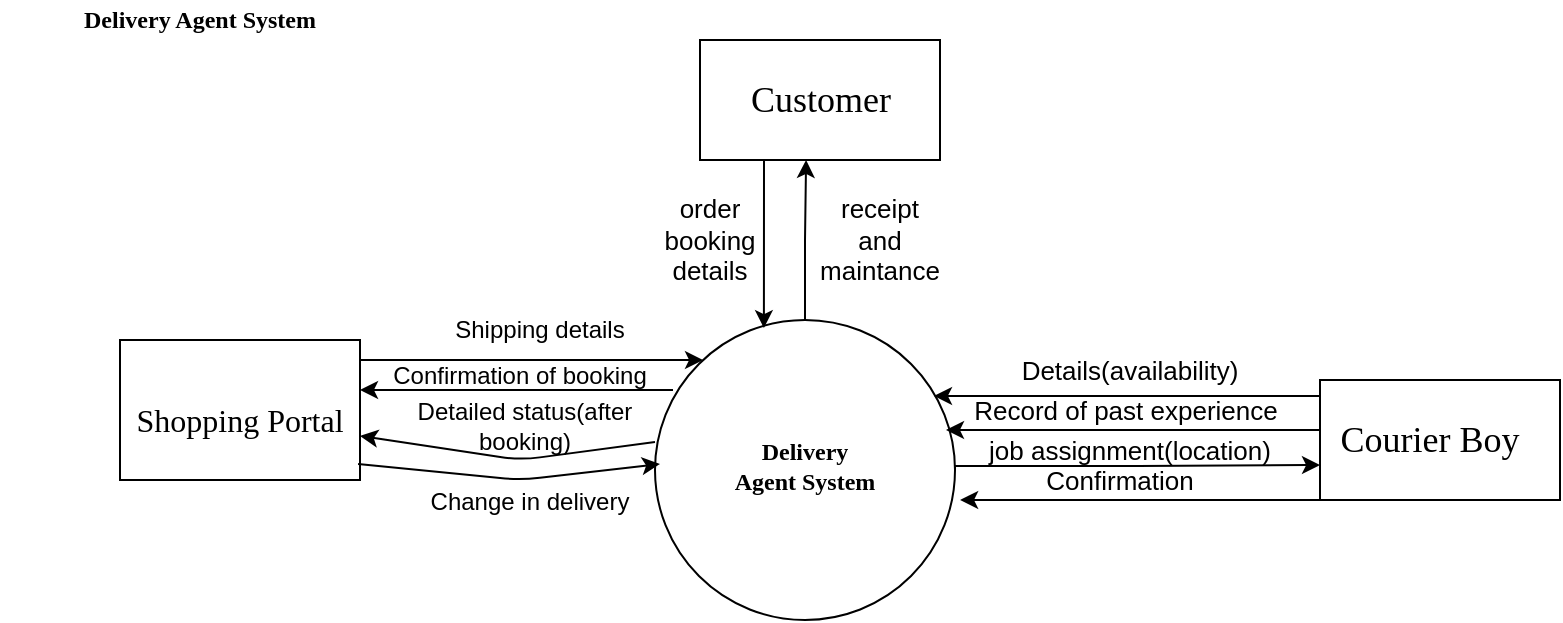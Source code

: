 <mxfile version="12.6.6" type="github"><diagram id="Pl0yEQ-9UVxYapN_CzZL" name="Page-1"><mxGraphModel dx="868" dy="479" grid="1" gridSize="10" guides="1" tooltips="1" connect="1" arrows="1" fold="1" page="1" pageScale="1" pageWidth="850" pageHeight="1100" math="0" shadow="0"><root><mxCell id="0"/><mxCell id="1" parent="0"/><mxCell id="nb8r_DhKrzIvjC_THR5j-29" style="edgeStyle=orthogonalEdgeStyle;rounded=0;orthogonalLoop=1;jettySize=auto;html=1;exitX=0.5;exitY=0;exitDx=0;exitDy=0;entryX=0.442;entryY=1;entryDx=0;entryDy=0;entryPerimeter=0;fontFamily=Helvetica;fontSize=18;" edge="1" parent="1" source="nb8r_DhKrzIvjC_THR5j-4" target="nb8r_DhKrzIvjC_THR5j-14"><mxGeometry relative="1" as="geometry"/></mxCell><mxCell id="nb8r_DhKrzIvjC_THR5j-37" style="edgeStyle=orthogonalEdgeStyle;rounded=0;orthogonalLoop=1;jettySize=auto;html=1;exitX=1;exitY=0.5;exitDx=0;exitDy=0;entryX=0;entryY=0.75;entryDx=0;entryDy=0;fontFamily=Helvetica;fontSize=13;" edge="1" parent="1" source="nb8r_DhKrzIvjC_THR5j-4" target="nb8r_DhKrzIvjC_THR5j-9"><mxGeometry relative="1" as="geometry"><Array as="points"><mxPoint x="478" y="263"/><mxPoint x="569" y="263"/></Array></mxGeometry></mxCell><mxCell id="nb8r_DhKrzIvjC_THR5j-4" value="" style="shape=ellipse;html=1;dashed=0;whitespace=wrap;aspect=fixed;perimeter=ellipsePerimeter;" vertex="1" parent="1"><mxGeometry x="327.5" y="190" width="150" height="150" as="geometry"/></mxCell><mxCell id="nb8r_DhKrzIvjC_THR5j-36" style="edgeStyle=orthogonalEdgeStyle;rounded=0;orthogonalLoop=1;jettySize=auto;html=1;exitX=0;exitY=1;exitDx=0;exitDy=0;entryX=1.017;entryY=0.6;entryDx=0;entryDy=0;entryPerimeter=0;fontFamily=Helvetica;fontSize=13;" edge="1" parent="1" source="nb8r_DhKrzIvjC_THR5j-6" target="nb8r_DhKrzIvjC_THR5j-4"><mxGeometry relative="1" as="geometry"><Array as="points"><mxPoint x="620" y="280"/><mxPoint x="620" y="280"/></Array></mxGeometry></mxCell><mxCell id="nb8r_DhKrzIvjC_THR5j-6" value="" style="rounded=0;whiteSpace=wrap;html=1;fontFamily=Georgia;" vertex="1" parent="1"><mxGeometry x="660" y="220" width="120" height="60" as="geometry"/></mxCell><mxCell id="nb8r_DhKrzIvjC_THR5j-7" value="Delivery Agent System " style="text;html=1;strokeColor=none;fillColor=none;align=center;verticalAlign=middle;whiteSpace=wrap;rounded=0;fontFamily=Verdana;fontStyle=1" vertex="1" parent="1"><mxGeometry y="30" width="200" height="20" as="geometry"/></mxCell><mxCell id="nb8r_DhKrzIvjC_THR5j-8" value="Delivery Agent System" style="text;html=1;strokeColor=none;fillColor=none;align=center;verticalAlign=middle;whiteSpace=wrap;rounded=0;fontFamily=Georgia;fontStyle=1" vertex="1" parent="1"><mxGeometry x="365" y="220" width="75" height="85" as="geometry"/></mxCell><mxCell id="nb8r_DhKrzIvjC_THR5j-33" style="edgeStyle=orthogonalEdgeStyle;rounded=0;orthogonalLoop=1;jettySize=auto;html=1;fontFamily=Helvetica;fontSize=13;" edge="1" parent="1" source="nb8r_DhKrzIvjC_THR5j-9"><mxGeometry relative="1" as="geometry"><mxPoint x="473" y="245" as="targetPoint"/><Array as="points"><mxPoint x="473" y="245"/></Array></mxGeometry></mxCell><mxCell id="nb8r_DhKrzIvjC_THR5j-35" style="edgeStyle=orthogonalEdgeStyle;rounded=0;orthogonalLoop=1;jettySize=auto;html=1;exitX=0;exitY=0.25;exitDx=0;exitDy=0;entryX=0.93;entryY=0.253;entryDx=0;entryDy=0;entryPerimeter=0;fontFamily=Helvetica;fontSize=13;" edge="1" parent="1" source="nb8r_DhKrzIvjC_THR5j-9" target="nb8r_DhKrzIvjC_THR5j-4"><mxGeometry relative="1" as="geometry"><Array as="points"><mxPoint x="660" y="228"/></Array></mxGeometry></mxCell><mxCell id="nb8r_DhKrzIvjC_THR5j-9" value="Courier Boy" style="text;html=1;strokeColor=none;fillColor=none;align=center;verticalAlign=middle;whiteSpace=wrap;rounded=0;fontFamily=Georgia;fontSize=18;" vertex="1" parent="1"><mxGeometry x="660" y="225" width="110" height="50" as="geometry"/></mxCell><mxCell id="nb8r_DhKrzIvjC_THR5j-12" value="" style="rounded=0;whiteSpace=wrap;html=1;fontFamily=Georgia;" vertex="1" parent="1"><mxGeometry x="60" y="200" width="120" height="70" as="geometry"/></mxCell><mxCell id="nb8r_DhKrzIvjC_THR5j-17" style="edgeStyle=orthogonalEdgeStyle;rounded=0;orthogonalLoop=1;jettySize=auto;html=1;exitX=1;exitY=0;exitDx=0;exitDy=0;fontFamily=Georgia;" edge="1" parent="1" source="nb8r_DhKrzIvjC_THR5j-13" target="nb8r_DhKrzIvjC_THR5j-4"><mxGeometry relative="1" as="geometry"><Array as="points"><mxPoint x="280" y="210"/><mxPoint x="280" y="210"/></Array></mxGeometry></mxCell><mxCell id="nb8r_DhKrzIvjC_THR5j-13" value="Shopping Portal" style="text;html=1;strokeColor=none;fillColor=none;align=center;verticalAlign=middle;whiteSpace=wrap;rounded=0;fontFamily=Georgia;fontSize=16;" vertex="1" parent="1"><mxGeometry x="60" y="210" width="120" height="60" as="geometry"/></mxCell><mxCell id="nb8r_DhKrzIvjC_THR5j-27" style="edgeStyle=orthogonalEdgeStyle;rounded=0;orthogonalLoop=1;jettySize=auto;html=1;exitX=0.25;exitY=1;exitDx=0;exitDy=0;entryX=0.363;entryY=0.027;entryDx=0;entryDy=0;entryPerimeter=0;fontFamily=Helvetica;fontSize=18;" edge="1" parent="1" source="nb8r_DhKrzIvjC_THR5j-14" target="nb8r_DhKrzIvjC_THR5j-4"><mxGeometry relative="1" as="geometry"><Array as="points"><mxPoint x="382" y="110"/></Array></mxGeometry></mxCell><mxCell id="nb8r_DhKrzIvjC_THR5j-14" value="" style="rounded=0;whiteSpace=wrap;html=1;fontFamily=Georgia;" vertex="1" parent="1"><mxGeometry x="350" y="50" width="120" height="60" as="geometry"/></mxCell><mxCell id="nb8r_DhKrzIvjC_THR5j-15" value="Customer" style="text;html=1;strokeColor=none;fillColor=none;align=center;verticalAlign=middle;whiteSpace=wrap;rounded=0;fontFamily=Georgia;fontSize=18;" vertex="1" parent="1"><mxGeometry x="352.5" y="65" width="115" height="30" as="geometry"/></mxCell><mxCell id="nb8r_DhKrzIvjC_THR5j-16" value="" style="endArrow=classic;html=1;fontFamily=Georgia;exitX=0.992;exitY=0.867;exitDx=0;exitDy=0;exitPerimeter=0;" edge="1" parent="1" source="nb8r_DhKrzIvjC_THR5j-13"><mxGeometry width="50" height="50" relative="1" as="geometry"><mxPoint x="10" y="410" as="sourcePoint"/><mxPoint x="330" y="262" as="targetPoint"/><Array as="points"><mxPoint x="260" y="270"/><mxPoint x="330" y="262"/></Array></mxGeometry></mxCell><mxCell id="nb8r_DhKrzIvjC_THR5j-19" value="Shipping details" style="text;html=1;strokeColor=none;fillColor=none;align=center;verticalAlign=middle;whiteSpace=wrap;rounded=0;fontFamily=Helvetica;" vertex="1" parent="1"><mxGeometry x="220" y="190" width="100" height="10" as="geometry"/></mxCell><mxCell id="nb8r_DhKrzIvjC_THR5j-20" value="" style="endArrow=classic;html=1;fontFamily=Helvetica;entryX=1;entryY=0.25;entryDx=0;entryDy=0;exitX=0.06;exitY=0.233;exitDx=0;exitDy=0;exitPerimeter=0;" edge="1" parent="1" source="nb8r_DhKrzIvjC_THR5j-4" target="nb8r_DhKrzIvjC_THR5j-13"><mxGeometry width="50" height="50" relative="1" as="geometry"><mxPoint x="10" y="410" as="sourcePoint"/><mxPoint x="60" y="360" as="targetPoint"/><Array as="points"/></mxGeometry></mxCell><mxCell id="nb8r_DhKrzIvjC_THR5j-21" value="Confirmation of booking" style="text;html=1;strokeColor=none;fillColor=none;align=center;verticalAlign=middle;whiteSpace=wrap;rounded=0;fontFamily=Helvetica;" vertex="1" parent="1"><mxGeometry x="185" y="210" width="150" height="15" as="geometry"/></mxCell><mxCell id="nb8r_DhKrzIvjC_THR5j-22" value="" style="endArrow=classic;html=1;fontFamily=Helvetica;exitX=0;exitY=0.407;exitDx=0;exitDy=0;exitPerimeter=0;entryX=1;entryY=0.633;entryDx=0;entryDy=0;entryPerimeter=0;" edge="1" parent="1" source="nb8r_DhKrzIvjC_THR5j-4" target="nb8r_DhKrzIvjC_THR5j-13"><mxGeometry width="50" height="50" relative="1" as="geometry"><mxPoint x="10" y="410" as="sourcePoint"/><mxPoint x="60" y="360" as="targetPoint"/><Array as="points"><mxPoint x="260" y="260"/></Array></mxGeometry></mxCell><mxCell id="nb8r_DhKrzIvjC_THR5j-23" value="Detailed status(after booking)" style="text;html=1;strokeColor=none;fillColor=none;align=center;verticalAlign=middle;whiteSpace=wrap;rounded=0;fontFamily=Helvetica;" vertex="1" parent="1"><mxGeometry x="205" y="235" width="115" height="15" as="geometry"/></mxCell><mxCell id="nb8r_DhKrzIvjC_THR5j-24" value="Change in delivery" style="text;html=1;strokeColor=none;fillColor=none;align=center;verticalAlign=middle;whiteSpace=wrap;rounded=0;fontFamily=Helvetica;" vertex="1" parent="1"><mxGeometry x="210" y="271.25" width="110" height="18.75" as="geometry"/></mxCell><mxCell id="nb8r_DhKrzIvjC_THR5j-30" value="order booking details" style="text;html=1;strokeColor=none;fillColor=none;align=center;verticalAlign=middle;whiteSpace=wrap;rounded=0;fontFamily=Helvetica;fontSize=13;" vertex="1" parent="1"><mxGeometry x="335" y="140" width="40" height="20" as="geometry"/></mxCell><mxCell id="nb8r_DhKrzIvjC_THR5j-31" value="receipt and maintance" style="text;html=1;strokeColor=none;fillColor=none;align=center;verticalAlign=middle;whiteSpace=wrap;rounded=0;fontFamily=Helvetica;fontSize=13;" vertex="1" parent="1"><mxGeometry x="420" y="140" width="40" height="20" as="geometry"/></mxCell><mxCell id="nb8r_DhKrzIvjC_THR5j-38" value="job assignment(location)" style="text;html=1;strokeColor=none;fillColor=none;align=center;verticalAlign=middle;whiteSpace=wrap;rounded=0;fontFamily=Helvetica;fontSize=13;" vertex="1" parent="1"><mxGeometry x="480" y="250" width="170" height="10" as="geometry"/></mxCell><mxCell id="nb8r_DhKrzIvjC_THR5j-39" value="Details(availability)" style="text;html=1;strokeColor=none;fillColor=none;align=center;verticalAlign=middle;whiteSpace=wrap;rounded=0;fontFamily=Helvetica;fontSize=13;" vertex="1" parent="1"><mxGeometry x="545" y="205" width="40" height="20" as="geometry"/></mxCell><mxCell id="nb8r_DhKrzIvjC_THR5j-40" value="Record of past experience" style="text;html=1;strokeColor=none;fillColor=none;align=center;verticalAlign=middle;whiteSpace=wrap;rounded=0;fontFamily=Helvetica;fontSize=13;" vertex="1" parent="1"><mxGeometry x="477.5" y="227.5" width="170" height="15" as="geometry"/></mxCell><mxCell id="nb8r_DhKrzIvjC_THR5j-43" value="Confirmation" style="text;html=1;strokeColor=none;fillColor=none;align=center;verticalAlign=middle;whiteSpace=wrap;rounded=0;fontFamily=Helvetica;fontSize=13;" vertex="1" parent="1"><mxGeometry x="510" y="260" width="100" height="20" as="geometry"/></mxCell></root></mxGraphModel></diagram></mxfile>